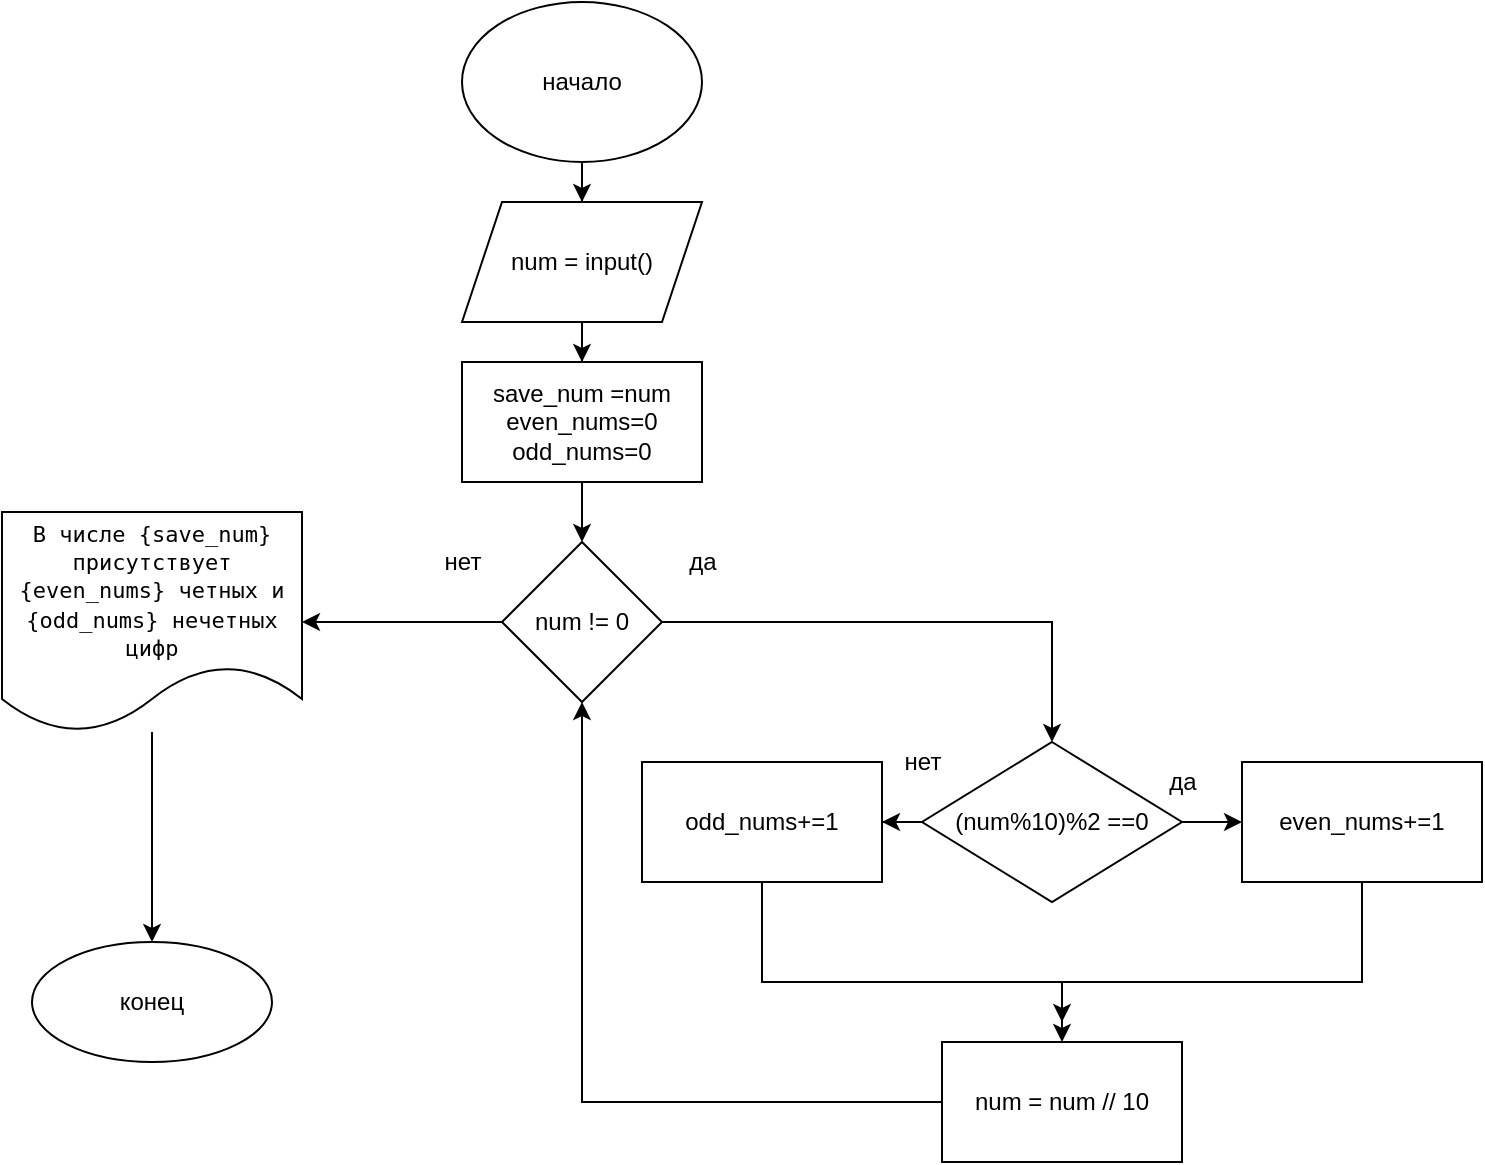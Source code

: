 <mxfile version="17.5.0" type="device"><diagram id="hHgSI5noU5IrW5_8tzkW" name="Page-1"><mxGraphModel dx="1038" dy="547" grid="1" gridSize="10" guides="1" tooltips="1" connect="1" arrows="1" fold="1" page="1" pageScale="1" pageWidth="827" pageHeight="1169" math="0" shadow="0"><root><mxCell id="0"/><mxCell id="1" parent="0"/><mxCell id="DjsLVhyc7LuYPzUHUWDk-3" value="" style="edgeStyle=orthogonalEdgeStyle;rounded=0;orthogonalLoop=1;jettySize=auto;html=1;" edge="1" parent="1" source="DjsLVhyc7LuYPzUHUWDk-1" target="DjsLVhyc7LuYPzUHUWDk-2"><mxGeometry relative="1" as="geometry"/></mxCell><mxCell id="DjsLVhyc7LuYPzUHUWDk-1" value="начало" style="ellipse;whiteSpace=wrap;html=1;" vertex="1" parent="1"><mxGeometry x="340" y="20" width="120" height="80" as="geometry"/></mxCell><mxCell id="DjsLVhyc7LuYPzUHUWDk-5" value="" style="edgeStyle=orthogonalEdgeStyle;rounded=0;orthogonalLoop=1;jettySize=auto;html=1;" edge="1" parent="1" source="DjsLVhyc7LuYPzUHUWDk-2" target="DjsLVhyc7LuYPzUHUWDk-4"><mxGeometry relative="1" as="geometry"/></mxCell><mxCell id="DjsLVhyc7LuYPzUHUWDk-2" value="num = input()" style="shape=parallelogram;perimeter=parallelogramPerimeter;whiteSpace=wrap;html=1;fixedSize=1;" vertex="1" parent="1"><mxGeometry x="340" y="120" width="120" height="60" as="geometry"/></mxCell><mxCell id="DjsLVhyc7LuYPzUHUWDk-7" value="" style="edgeStyle=orthogonalEdgeStyle;rounded=0;orthogonalLoop=1;jettySize=auto;html=1;" edge="1" parent="1" source="DjsLVhyc7LuYPzUHUWDk-4" target="DjsLVhyc7LuYPzUHUWDk-6"><mxGeometry relative="1" as="geometry"/></mxCell><mxCell id="DjsLVhyc7LuYPzUHUWDk-4" value="save_num =num&lt;br&gt;even_nums=0&lt;br&gt;odd_nums=0" style="whiteSpace=wrap;html=1;" vertex="1" parent="1"><mxGeometry x="340" y="200" width="120" height="60" as="geometry"/></mxCell><mxCell id="DjsLVhyc7LuYPzUHUWDk-9" value="" style="edgeStyle=orthogonalEdgeStyle;rounded=0;orthogonalLoop=1;jettySize=auto;html=1;" edge="1" parent="1" source="DjsLVhyc7LuYPzUHUWDk-6" target="DjsLVhyc7LuYPzUHUWDk-8"><mxGeometry relative="1" as="geometry"/></mxCell><mxCell id="DjsLVhyc7LuYPzUHUWDk-22" value="" style="edgeStyle=orthogonalEdgeStyle;rounded=0;orthogonalLoop=1;jettySize=auto;html=1;" edge="1" parent="1" source="DjsLVhyc7LuYPzUHUWDk-6" target="DjsLVhyc7LuYPzUHUWDk-21"><mxGeometry relative="1" as="geometry"/></mxCell><mxCell id="DjsLVhyc7LuYPzUHUWDk-6" value="num != 0" style="rhombus;whiteSpace=wrap;html=1;" vertex="1" parent="1"><mxGeometry x="360" y="290" width="80" height="80" as="geometry"/></mxCell><mxCell id="DjsLVhyc7LuYPzUHUWDk-11" value="" style="edgeStyle=orthogonalEdgeStyle;rounded=0;orthogonalLoop=1;jettySize=auto;html=1;" edge="1" parent="1" source="DjsLVhyc7LuYPzUHUWDk-8" target="DjsLVhyc7LuYPzUHUWDk-10"><mxGeometry relative="1" as="geometry"/></mxCell><mxCell id="DjsLVhyc7LuYPzUHUWDk-13" value="" style="edgeStyle=orthogonalEdgeStyle;rounded=0;orthogonalLoop=1;jettySize=auto;html=1;" edge="1" parent="1" source="DjsLVhyc7LuYPzUHUWDk-8" target="DjsLVhyc7LuYPzUHUWDk-12"><mxGeometry relative="1" as="geometry"/></mxCell><mxCell id="DjsLVhyc7LuYPzUHUWDk-8" value="(num%10)%2 ==0" style="rhombus;whiteSpace=wrap;html=1;" vertex="1" parent="1"><mxGeometry x="570" y="390" width="130" height="80" as="geometry"/></mxCell><mxCell id="DjsLVhyc7LuYPzUHUWDk-15" style="edgeStyle=orthogonalEdgeStyle;rounded=0;orthogonalLoop=1;jettySize=auto;html=1;entryX=0.5;entryY=0;entryDx=0;entryDy=0;" edge="1" parent="1" source="DjsLVhyc7LuYPzUHUWDk-10" target="DjsLVhyc7LuYPzUHUWDk-14"><mxGeometry relative="1" as="geometry"><Array as="points"><mxPoint x="790" y="510"/><mxPoint x="640" y="510"/></Array></mxGeometry></mxCell><mxCell id="DjsLVhyc7LuYPzUHUWDk-10" value="even_nums+=1" style="whiteSpace=wrap;html=1;" vertex="1" parent="1"><mxGeometry x="730" y="400" width="120" height="60" as="geometry"/></mxCell><mxCell id="DjsLVhyc7LuYPzUHUWDk-16" style="edgeStyle=orthogonalEdgeStyle;rounded=0;orthogonalLoop=1;jettySize=auto;html=1;" edge="1" parent="1" source="DjsLVhyc7LuYPzUHUWDk-12"><mxGeometry relative="1" as="geometry"><mxPoint x="640" y="530" as="targetPoint"/><Array as="points"><mxPoint x="490" y="510"/><mxPoint x="640" y="510"/></Array></mxGeometry></mxCell><mxCell id="DjsLVhyc7LuYPzUHUWDk-12" value="&lt;span&gt;odd_nums+=1&lt;/span&gt;" style="whiteSpace=wrap;html=1;" vertex="1" parent="1"><mxGeometry x="430" y="400" width="120" height="60" as="geometry"/></mxCell><mxCell id="DjsLVhyc7LuYPzUHUWDk-17" style="edgeStyle=orthogonalEdgeStyle;rounded=0;orthogonalLoop=1;jettySize=auto;html=1;entryX=0.5;entryY=1;entryDx=0;entryDy=0;" edge="1" parent="1" source="DjsLVhyc7LuYPzUHUWDk-14" target="DjsLVhyc7LuYPzUHUWDk-6"><mxGeometry relative="1" as="geometry"/></mxCell><mxCell id="DjsLVhyc7LuYPzUHUWDk-14" value="num = num // 10" style="rounded=0;whiteSpace=wrap;html=1;" vertex="1" parent="1"><mxGeometry x="580" y="540" width="120" height="60" as="geometry"/></mxCell><mxCell id="DjsLVhyc7LuYPzUHUWDk-18" value="да" style="text;html=1;align=center;verticalAlign=middle;resizable=0;points=[];autosize=1;strokeColor=none;fillColor=none;" vertex="1" parent="1"><mxGeometry x="445" y="290" width="30" height="20" as="geometry"/></mxCell><mxCell id="DjsLVhyc7LuYPzUHUWDk-19" value="да" style="text;html=1;align=center;verticalAlign=middle;resizable=0;points=[];autosize=1;strokeColor=none;fillColor=none;" vertex="1" parent="1"><mxGeometry x="685" y="400" width="30" height="20" as="geometry"/></mxCell><mxCell id="DjsLVhyc7LuYPzUHUWDk-20" value="нет" style="text;html=1;align=center;verticalAlign=middle;resizable=0;points=[];autosize=1;strokeColor=none;fillColor=none;" vertex="1" parent="1"><mxGeometry x="555" y="390" width="30" height="20" as="geometry"/></mxCell><mxCell id="DjsLVhyc7LuYPzUHUWDk-25" value="" style="edgeStyle=orthogonalEdgeStyle;rounded=0;orthogonalLoop=1;jettySize=auto;html=1;fontSize=11;fontColor=#000000;" edge="1" parent="1" source="DjsLVhyc7LuYPzUHUWDk-21" target="DjsLVhyc7LuYPzUHUWDk-24"><mxGeometry relative="1" as="geometry"/></mxCell><mxCell id="DjsLVhyc7LuYPzUHUWDk-21" value="&lt;span style=&quot;font-family: &amp;#34;roboto mono&amp;#34; , monospace ; background-color: rgb(255 , 255 , 255)&quot;&gt;&lt;font style=&quot;font-size: 11px&quot;&gt;В числе {save_num} присутствует {even_nums} четных и {odd_nums} нечетных цифр&lt;/font&gt;&lt;/span&gt;" style="shape=document;whiteSpace=wrap;html=1;boundedLbl=1;" vertex="1" parent="1"><mxGeometry x="110" y="275" width="150" height="110" as="geometry"/></mxCell><mxCell id="DjsLVhyc7LuYPzUHUWDk-23" value="нет" style="text;html=1;align=center;verticalAlign=middle;resizable=0;points=[];autosize=1;strokeColor=none;fillColor=none;" vertex="1" parent="1"><mxGeometry x="325" y="290" width="30" height="20" as="geometry"/></mxCell><mxCell id="DjsLVhyc7LuYPzUHUWDk-24" value="конец" style="ellipse;whiteSpace=wrap;html=1;" vertex="1" parent="1"><mxGeometry x="125" y="490" width="120" height="60" as="geometry"/></mxCell></root></mxGraphModel></diagram></mxfile>